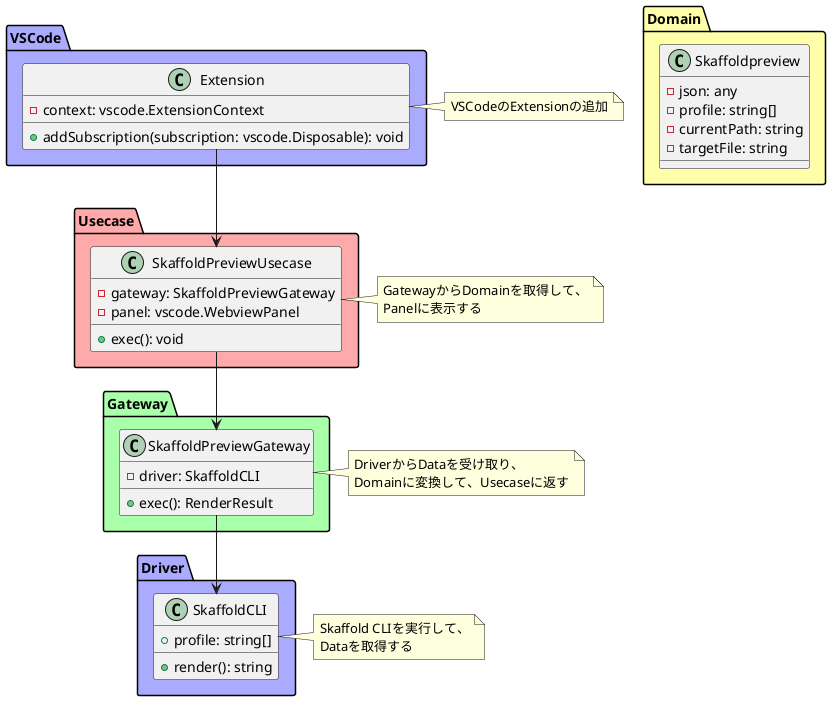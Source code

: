 @startuml

package VSCode #AAAAFF {
  class Extension {
    - context: vscode.ExtensionContext
    + addSubscription(subscription: vscode.Disposable): void
  }
}

package Domain #FFFFAA {
  class Skaffoldpreview {
    - json: any
    - profile: string[]
    - currentPath: string
    - targetFile: string
  }
}

note right of Extension
  VSCodeのExtensionの追加
end note

package Usecase #FFAAAA {
  class SkaffoldPreviewUsecase {
    - gateway: SkaffoldPreviewGateway
    - panel: vscode.WebviewPanel
    + exec(): void
  }
}

note right of SkaffoldPreviewUsecase
  GatewayからDomainを取得して、
  Panelに表示する
end note

SkaffoldPreviewUsecase <-up- Extension

package Gateway #AAFFAA {
  class SkaffoldPreviewGateway {
    - driver: SkaffoldCLI
    + exec(): RenderResult
  }

  SkaffoldPreviewGateway <-up- SkaffoldPreviewUsecase
}

note right of SkaffoldPreviewGateway
  DriverからDataを受け取り、
  Domainに変換して、Usecaseに返す
end note

package Driver #AAAAFF {
  class SkaffoldCLI {
    + profile: string[]
    + render(): string
  }
}

note right of SkaffoldCLI
  Skaffold CLIを実行して、
  Dataを取得する
end note

SkaffoldCLI <-up- SkaffoldPreviewGateway


@enduml